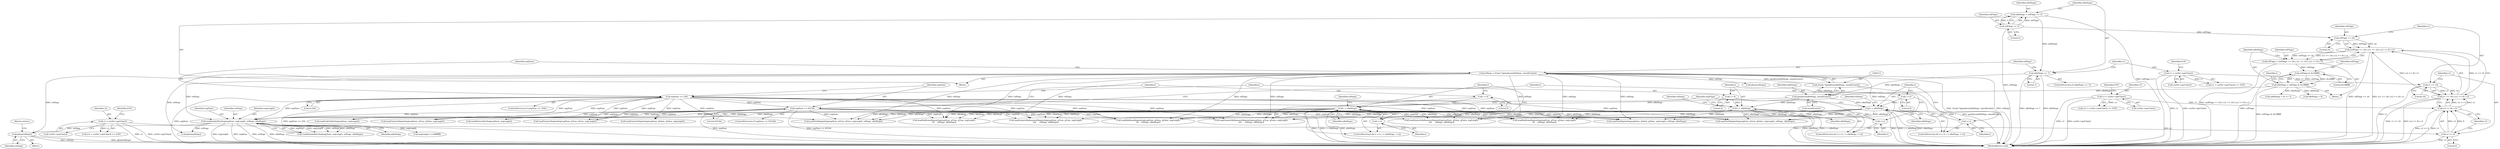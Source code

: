 digraph "0_poppler_58e04a08afee39370283c494ee2e4e392fd3b684@API" {
"1000569" [label="(Call,gfree(refSegs))"];
"1000211" [label="(Call,refSegs = (Guint *)gmallocn(nRefSegs, sizeof(Guint)))"];
"1000213" [label="(Call,(Guint *)gmallocn(nRefSegs, sizeof(Guint)))"];
"1000215" [label="(Call,gmallocn(nRefSegs, sizeof(Guint)))"];
"1000145" [label="(Call,nRefSegs == 7)"];
"1000139" [label="(Call,nRefSegs = refFlags >> 5)"];
"1000141" [label="(Call,refFlags >> 5)"];
"1000184" [label="(Call,nRefSegs = refFlags & 0x1fffffff)"];
"1000186" [label="(Call,refFlags & 0x1fffffff)"];
"1000169" [label="(Call,refFlags = (refFlags << 24) | (c1 << 16) | (c2 << 8) | c3)"];
"1000171" [label="(Call,(refFlags << 24) | (c1 << 16) | (c2 << 8) | c3)"];
"1000172" [label="(Call,refFlags << 24)"];
"1000175" [label="(Call,(c1 << 16) | (c2 << 8) | c3)"];
"1000176" [label="(Call,c1 << 16)"];
"1000152" [label="(Call,c1 = curStr->getChar())"];
"1000179" [label="(Call,(c2 << 8) | c3)"];
"1000180" [label="(Call,c2 << 8)"];
"1000158" [label="(Call,c2 = curStr->getChar())"];
"1000163" [label="(Call,c3 = curStr->getChar())"];
"1000351" [label="(Call,readSymbolDictSeg(segNum, segLength, refSegs, nRefSegs))"];
"1000220" [label="(Call,segNum <= 256)"];
"1000245" [label="(Call,segNum <= 65536)"];
"1000253" [label="(Call,i < nRefSegs)"];
"1000250" [label="(Call,i = 0)"];
"1000256" [label="(Call,++i)"];
"1000274" [label="(Call,i < nRefSegs)"];
"1000277" [label="(Call,++i)"];
"1000271" [label="(Call,i = 0)"];
"1000228" [label="(Call,i < nRefSegs)"];
"1000225" [label="(Call,i = 0)"];
"1000231" [label="(Call,++i)"];
"1000249" [label="(ControlStructure,for (i = 0; i < nRefSegs; ++i))"];
"1000274" [label="(Call,i < nRefSegs)"];
"1000401" [label="(Call,readHalftoneRegionSeg(segNum, gTrue, gFalse, segLength,\n\t\t\t    refSegs, nRefSegs))"];
"1000180" [label="(Call,c2 << 8)"];
"1000449" [label="(Call,readGenericRefinementRegionSeg(segNum, gTrue, gFalse, segLength,\n\t\t\t\t     refSegs, nRefSegs))"];
"1000230" [label="(Identifier,nRefSegs)"];
"1000191" [label="(Identifier,i)"];
"1000573" [label="(Call,gfree(refSegs))"];
"1000254" [label="(Identifier,i)"];
"1000176" [label="(Call,c1 << 16)"];
"1000187" [label="(Identifier,refFlags)"];
"1000175" [label="(Call,(c1 << 16) | (c2 << 8) | c3)"];
"1000352" [label="(Identifier,segNum)"];
"1000161" [label="(Identifier,EOF)"];
"1000158" [label="(Call,c2 = curStr->getChar())"];
"1000360" [label="(Call,readTextRegionSeg(segNum, gFalse, gFalse, segLength, refSegs, nRefSegs))"];
"1000271" [label="(Call,i = 0)"];
"1000139" [label="(Call,nRefSegs = refFlags >> 5)"];
"1000154" [label="(Call,curStr->getChar())"];
"1000162" [label="(Call,(c3 = curStr->getChar()) == EOF)"];
"1000153" [label="(Identifier,c1)"];
"1000188" [label="(Literal,0x1fffffff)"];
"1000433" [label="(Call,readGenericRegionSeg(segNum, gTrue, gTrue, segLength))"];
"1000285" [label="(Identifier,refSegs)"];
"1000226" [label="(Identifier,i)"];
"1000479" [label="(Call,readCodeTableSeg(segNum, segLength))"];
"1000277" [label="(Call,++i)"];
"1000101" [label="(Block,)"];
"1000182" [label="(Literal,8)"];
"1000179" [label="(Call,(c2 << 8) | c3)"];
"1000232" [label="(Identifier,i)"];
"1000144" [label="(ControlStructure,if (nRefSegs == 7))"];
"1000565" [label="(Call,gfree(refSegs))"];
"1000569" [label="(Call,gfree(refSegs))"];
"1000212" [label="(Identifier,refSegs)"];
"1000354" [label="(Identifier,refSegs)"];
"1000174" [label="(Literal,24)"];
"1000275" [label="(Identifier,i)"];
"1000253" [label="(Call,i < nRefSegs)"];
"1000256" [label="(Call,++i)"];
"1000178" [label="(Literal,16)"];
"1000255" [label="(Identifier,nRefSegs)"];
"1000173" [label="(Identifier,refFlags)"];
"1000147" [label="(Literal,7)"];
"1000227" [label="(Literal,0)"];
"1000216" [label="(Identifier,nRefSegs)"];
"1000159" [label="(Identifier,c2)"];
"1000165" [label="(Call,curStr->getChar())"];
"1000246" [label="(Identifier,segNum)"];
"1000224" [label="(ControlStructure,for (i = 0; i < nRefSegs; ++i))"];
"1000172" [label="(Call,refFlags << 24)"];
"1000222" [label="(Literal,256)"];
"1000217" [label="(Call,sizeof(Guint))"];
"1000353" [label="(Identifier,segLength)"];
"1000231" [label="(Call,++i)"];
"1000351" [label="(Call,readSymbolDictSeg(segNum, segLength, refSegs, nRefSegs))"];
"1000169" [label="(Call,refFlags = (refFlags << 24) | (c1 << 16) | (c2 << 8) | c3)"];
"1000164" [label="(Identifier,c3)"];
"1000143" [label="(Literal,5)"];
"1000160" [label="(Call,curStr->getChar())"];
"1000140" [label="(Identifier,nRefSegs)"];
"1000571" [label="(Return,return;)"];
"1000184" [label="(Call,nRefSegs = refFlags & 0x1fffffff)"];
"1000142" [label="(Identifier,refFlags)"];
"1000580" [label="(MethodReturn,void)"];
"1000355" [label="(Identifier,nRefSegs)"];
"1000244" [label="(ControlStructure,if (segNum <= 65536))"];
"1000392" [label="(Call,readHalftoneRegionSeg(segNum, gFalse, gFalse, segLength,\n\t\t\t    refSegs, nRefSegs))"];
"1000221" [label="(Identifier,segNum)"];
"1000151" [label="(Call,(c1 = curStr->getChar()) == EOF)"];
"1000264" [label="(Identifier,refSegs)"];
"1000166" [label="(Identifier,EOF)"];
"1000270" [label="(ControlStructure,for (i = 0; i < nRefSegs; ++i))"];
"1000426" [label="(Call,readGenericRegionSeg(segNum, gTrue, gFalse, segLength))"];
"1000570" [label="(Identifier,refSegs)"];
"1000141" [label="(Call,refFlags >> 5)"];
"1000276" [label="(Identifier,nRefSegs)"];
"1000387" [label="(Call,readPatternDictSeg(segNum, segLength))"];
"1000186" [label="(Call,refFlags & 0x1fffffff)"];
"1000419" [label="(Call,readGenericRegionSeg(segNum, gFalse, gFalse, segLength))"];
"1000257" [label="(Identifier,i)"];
"1000211" [label="(Call,refSegs = (Guint *)gmallocn(nRefSegs, sizeof(Guint)))"];
"1000272" [label="(Identifier,i)"];
"1000239" [label="(Identifier,refSegs)"];
"1000183" [label="(Identifier,c3)"];
"1000195" [label="(Call,(nRefSegs + 9) >> 3)"];
"1000185" [label="(Identifier,nRefSegs)"];
"1000177" [label="(Identifier,c1)"];
"1000252" [label="(Literal,0)"];
"1000155" [label="(Identifier,EOF)"];
"1000171" [label="(Call,(refFlags << 24) | (c1 << 16) | (c2 << 8) | c3)"];
"1000146" [label="(Identifier,nRefSegs)"];
"1000247" [label="(Literal,65536)"];
"1000220" [label="(Call,segNum <= 256)"];
"1000219" [label="(ControlStructure,if (segNum <= 256))"];
"1000410" [label="(Call,readHalftoneRegionSeg(segNum, gTrue, gTrue, segLength,\n\t\t\t    refSegs, nRefSegs))"];
"1000145" [label="(Call,nRefSegs == 7)"];
"1000170" [label="(Identifier,refFlags)"];
"1000291" [label="(Identifier,segFlags)"];
"1000163" [label="(Call,c3 = curStr->getChar())"];
"1000157" [label="(Call,(c2 = curStr->getChar()) == EOF)"];
"1000278" [label="(Identifier,i)"];
"1000251" [label="(Identifier,i)"];
"1000196" [label="(Call,nRefSegs + 9)"];
"1000225" [label="(Call,i = 0)"];
"1000369" [label="(Call,readTextRegionSeg(segNum, gTrue, gFalse, segLength, refSegs, nRefSegs))"];
"1000119" [label="(Block,)"];
"1000213" [label="(Call,(Guint *)gmallocn(nRefSegs, sizeof(Guint)))"];
"1000440" [label="(Call,readGenericRefinementRegionSeg(segNum, gFalse, gFalse, segLength,\n\t\t\t\t     refSegs, nRefSegs))"];
"1000512" [label="(Call,segLength != 0xffffffff)"];
"1000152" [label="(Call,c1 = curStr->getChar())"];
"1000350" [label="(Call,!readSymbolDictSeg(segNum, segLength, refSegs, nRefSegs))"];
"1000228" [label="(Call,i < nRefSegs)"];
"1000273" [label="(Literal,0)"];
"1000378" [label="(Call,readTextRegionSeg(segNum, gTrue, gTrue, segLength, refSegs, nRefSegs))"];
"1000458" [label="(Call,readGenericRefinementRegionSeg(segNum, gTrue, gTrue, segLength,\n\t\t\t\t     refSegs, nRefSegs))"];
"1000181" [label="(Identifier,c2)"];
"1000245" [label="(Call,segNum <= 65536)"];
"1000250" [label="(Call,i = 0)"];
"1000148" [label="(Block,)"];
"1000215" [label="(Call,gmallocn(nRefSegs, sizeof(Guint)))"];
"1000229" [label="(Identifier,i)"];
"1000569" -> "1000101"  [label="AST: "];
"1000569" -> "1000570"  [label="CFG: "];
"1000570" -> "1000569"  [label="AST: "];
"1000571" -> "1000569"  [label="CFG: "];
"1000569" -> "1000580"  [label="DDG: gfree(refSegs)"];
"1000569" -> "1000580"  [label="DDG: refSegs"];
"1000211" -> "1000569"  [label="DDG: refSegs"];
"1000351" -> "1000569"  [label="DDG: refSegs"];
"1000211" -> "1000119"  [label="AST: "];
"1000211" -> "1000213"  [label="CFG: "];
"1000212" -> "1000211"  [label="AST: "];
"1000213" -> "1000211"  [label="AST: "];
"1000221" -> "1000211"  [label="CFG: "];
"1000211" -> "1000580"  [label="DDG: refSegs"];
"1000211" -> "1000580"  [label="DDG: (Guint *)gmallocn(nRefSegs, sizeof(Guint))"];
"1000213" -> "1000211"  [label="DDG: gmallocn(nRefSegs, sizeof(Guint))"];
"1000211" -> "1000351"  [label="DDG: refSegs"];
"1000211" -> "1000360"  [label="DDG: refSegs"];
"1000211" -> "1000369"  [label="DDG: refSegs"];
"1000211" -> "1000378"  [label="DDG: refSegs"];
"1000211" -> "1000392"  [label="DDG: refSegs"];
"1000211" -> "1000401"  [label="DDG: refSegs"];
"1000211" -> "1000410"  [label="DDG: refSegs"];
"1000211" -> "1000440"  [label="DDG: refSegs"];
"1000211" -> "1000449"  [label="DDG: refSegs"];
"1000211" -> "1000458"  [label="DDG: refSegs"];
"1000211" -> "1000565"  [label="DDG: refSegs"];
"1000211" -> "1000573"  [label="DDG: refSegs"];
"1000213" -> "1000215"  [label="CFG: "];
"1000214" -> "1000213"  [label="AST: "];
"1000215" -> "1000213"  [label="AST: "];
"1000213" -> "1000580"  [label="DDG: gmallocn(nRefSegs, sizeof(Guint))"];
"1000215" -> "1000213"  [label="DDG: nRefSegs"];
"1000215" -> "1000217"  [label="CFG: "];
"1000216" -> "1000215"  [label="AST: "];
"1000217" -> "1000215"  [label="AST: "];
"1000145" -> "1000215"  [label="DDG: nRefSegs"];
"1000184" -> "1000215"  [label="DDG: nRefSegs"];
"1000215" -> "1000228"  [label="DDG: nRefSegs"];
"1000215" -> "1000253"  [label="DDG: nRefSegs"];
"1000215" -> "1000274"  [label="DDG: nRefSegs"];
"1000145" -> "1000144"  [label="AST: "];
"1000145" -> "1000147"  [label="CFG: "];
"1000146" -> "1000145"  [label="AST: "];
"1000147" -> "1000145"  [label="AST: "];
"1000153" -> "1000145"  [label="CFG: "];
"1000212" -> "1000145"  [label="CFG: "];
"1000145" -> "1000580"  [label="DDG: nRefSegs == 7"];
"1000145" -> "1000580"  [label="DDG: nRefSegs"];
"1000139" -> "1000145"  [label="DDG: nRefSegs"];
"1000139" -> "1000119"  [label="AST: "];
"1000139" -> "1000141"  [label="CFG: "];
"1000140" -> "1000139"  [label="AST: "];
"1000141" -> "1000139"  [label="AST: "];
"1000146" -> "1000139"  [label="CFG: "];
"1000139" -> "1000580"  [label="DDG: refFlags >> 5"];
"1000141" -> "1000139"  [label="DDG: refFlags"];
"1000141" -> "1000139"  [label="DDG: 5"];
"1000141" -> "1000143"  [label="CFG: "];
"1000142" -> "1000141"  [label="AST: "];
"1000143" -> "1000141"  [label="AST: "];
"1000141" -> "1000580"  [label="DDG: refFlags"];
"1000141" -> "1000172"  [label="DDG: refFlags"];
"1000184" -> "1000148"  [label="AST: "];
"1000184" -> "1000186"  [label="CFG: "];
"1000185" -> "1000184"  [label="AST: "];
"1000186" -> "1000184"  [label="AST: "];
"1000191" -> "1000184"  [label="CFG: "];
"1000184" -> "1000580"  [label="DDG: refFlags & 0x1fffffff"];
"1000186" -> "1000184"  [label="DDG: refFlags"];
"1000186" -> "1000184"  [label="DDG: 0x1fffffff"];
"1000184" -> "1000195"  [label="DDG: nRefSegs"];
"1000184" -> "1000196"  [label="DDG: nRefSegs"];
"1000186" -> "1000188"  [label="CFG: "];
"1000187" -> "1000186"  [label="AST: "];
"1000188" -> "1000186"  [label="AST: "];
"1000186" -> "1000580"  [label="DDG: refFlags"];
"1000169" -> "1000186"  [label="DDG: refFlags"];
"1000169" -> "1000148"  [label="AST: "];
"1000169" -> "1000171"  [label="CFG: "];
"1000170" -> "1000169"  [label="AST: "];
"1000171" -> "1000169"  [label="AST: "];
"1000185" -> "1000169"  [label="CFG: "];
"1000169" -> "1000580"  [label="DDG: (refFlags << 24) | (c1 << 16) | (c2 << 8) | c3"];
"1000171" -> "1000169"  [label="DDG: refFlags << 24"];
"1000171" -> "1000169"  [label="DDG: (c1 << 16) | (c2 << 8) | c3"];
"1000171" -> "1000175"  [label="CFG: "];
"1000172" -> "1000171"  [label="AST: "];
"1000175" -> "1000171"  [label="AST: "];
"1000171" -> "1000580"  [label="DDG: refFlags << 24"];
"1000171" -> "1000580"  [label="DDG: (c1 << 16) | (c2 << 8) | c3"];
"1000172" -> "1000171"  [label="DDG: refFlags"];
"1000172" -> "1000171"  [label="DDG: 24"];
"1000175" -> "1000171"  [label="DDG: c1 << 16"];
"1000175" -> "1000171"  [label="DDG: (c2 << 8) | c3"];
"1000172" -> "1000174"  [label="CFG: "];
"1000173" -> "1000172"  [label="AST: "];
"1000174" -> "1000172"  [label="AST: "];
"1000177" -> "1000172"  [label="CFG: "];
"1000175" -> "1000179"  [label="CFG: "];
"1000176" -> "1000175"  [label="AST: "];
"1000179" -> "1000175"  [label="AST: "];
"1000175" -> "1000580"  [label="DDG: (c2 << 8) | c3"];
"1000175" -> "1000580"  [label="DDG: c1 << 16"];
"1000176" -> "1000175"  [label="DDG: c1"];
"1000176" -> "1000175"  [label="DDG: 16"];
"1000179" -> "1000175"  [label="DDG: c2 << 8"];
"1000179" -> "1000175"  [label="DDG: c3"];
"1000176" -> "1000178"  [label="CFG: "];
"1000177" -> "1000176"  [label="AST: "];
"1000178" -> "1000176"  [label="AST: "];
"1000181" -> "1000176"  [label="CFG: "];
"1000176" -> "1000580"  [label="DDG: c1"];
"1000152" -> "1000176"  [label="DDG: c1"];
"1000152" -> "1000151"  [label="AST: "];
"1000152" -> "1000154"  [label="CFG: "];
"1000153" -> "1000152"  [label="AST: "];
"1000154" -> "1000152"  [label="AST: "];
"1000155" -> "1000152"  [label="CFG: "];
"1000152" -> "1000580"  [label="DDG: c1"];
"1000152" -> "1000580"  [label="DDG: curStr->getChar()"];
"1000152" -> "1000151"  [label="DDG: c1"];
"1000179" -> "1000183"  [label="CFG: "];
"1000180" -> "1000179"  [label="AST: "];
"1000183" -> "1000179"  [label="AST: "];
"1000179" -> "1000580"  [label="DDG: c2 << 8"];
"1000179" -> "1000580"  [label="DDG: c3"];
"1000180" -> "1000179"  [label="DDG: c2"];
"1000180" -> "1000179"  [label="DDG: 8"];
"1000163" -> "1000179"  [label="DDG: c3"];
"1000180" -> "1000182"  [label="CFG: "];
"1000181" -> "1000180"  [label="AST: "];
"1000182" -> "1000180"  [label="AST: "];
"1000183" -> "1000180"  [label="CFG: "];
"1000180" -> "1000580"  [label="DDG: c2"];
"1000158" -> "1000180"  [label="DDG: c2"];
"1000158" -> "1000157"  [label="AST: "];
"1000158" -> "1000160"  [label="CFG: "];
"1000159" -> "1000158"  [label="AST: "];
"1000160" -> "1000158"  [label="AST: "];
"1000161" -> "1000158"  [label="CFG: "];
"1000158" -> "1000580"  [label="DDG: c2"];
"1000158" -> "1000580"  [label="DDG: curStr->getChar()"];
"1000158" -> "1000157"  [label="DDG: c2"];
"1000163" -> "1000162"  [label="AST: "];
"1000163" -> "1000165"  [label="CFG: "];
"1000164" -> "1000163"  [label="AST: "];
"1000165" -> "1000163"  [label="AST: "];
"1000166" -> "1000163"  [label="CFG: "];
"1000163" -> "1000580"  [label="DDG: c3"];
"1000163" -> "1000580"  [label="DDG: curStr->getChar()"];
"1000163" -> "1000162"  [label="DDG: c3"];
"1000351" -> "1000350"  [label="AST: "];
"1000351" -> "1000355"  [label="CFG: "];
"1000352" -> "1000351"  [label="AST: "];
"1000353" -> "1000351"  [label="AST: "];
"1000354" -> "1000351"  [label="AST: "];
"1000355" -> "1000351"  [label="AST: "];
"1000350" -> "1000351"  [label="CFG: "];
"1000351" -> "1000580"  [label="DDG: segLength"];
"1000351" -> "1000580"  [label="DDG: segNum"];
"1000351" -> "1000580"  [label="DDG: refSegs"];
"1000351" -> "1000580"  [label="DDG: nRefSegs"];
"1000351" -> "1000350"  [label="DDG: segNum"];
"1000351" -> "1000350"  [label="DDG: segLength"];
"1000351" -> "1000350"  [label="DDG: refSegs"];
"1000351" -> "1000350"  [label="DDG: nRefSegs"];
"1000220" -> "1000351"  [label="DDG: segNum"];
"1000245" -> "1000351"  [label="DDG: segNum"];
"1000253" -> "1000351"  [label="DDG: nRefSegs"];
"1000274" -> "1000351"  [label="DDG: nRefSegs"];
"1000228" -> "1000351"  [label="DDG: nRefSegs"];
"1000351" -> "1000512"  [label="DDG: segLength"];
"1000351" -> "1000565"  [label="DDG: refSegs"];
"1000220" -> "1000219"  [label="AST: "];
"1000220" -> "1000222"  [label="CFG: "];
"1000221" -> "1000220"  [label="AST: "];
"1000222" -> "1000220"  [label="AST: "];
"1000226" -> "1000220"  [label="CFG: "];
"1000246" -> "1000220"  [label="CFG: "];
"1000220" -> "1000580"  [label="DDG: segNum"];
"1000220" -> "1000580"  [label="DDG: segNum <= 256"];
"1000220" -> "1000245"  [label="DDG: segNum"];
"1000220" -> "1000360"  [label="DDG: segNum"];
"1000220" -> "1000369"  [label="DDG: segNum"];
"1000220" -> "1000378"  [label="DDG: segNum"];
"1000220" -> "1000387"  [label="DDG: segNum"];
"1000220" -> "1000392"  [label="DDG: segNum"];
"1000220" -> "1000401"  [label="DDG: segNum"];
"1000220" -> "1000410"  [label="DDG: segNum"];
"1000220" -> "1000419"  [label="DDG: segNum"];
"1000220" -> "1000426"  [label="DDG: segNum"];
"1000220" -> "1000433"  [label="DDG: segNum"];
"1000220" -> "1000440"  [label="DDG: segNum"];
"1000220" -> "1000449"  [label="DDG: segNum"];
"1000220" -> "1000458"  [label="DDG: segNum"];
"1000220" -> "1000479"  [label="DDG: segNum"];
"1000245" -> "1000244"  [label="AST: "];
"1000245" -> "1000247"  [label="CFG: "];
"1000246" -> "1000245"  [label="AST: "];
"1000247" -> "1000245"  [label="AST: "];
"1000251" -> "1000245"  [label="CFG: "];
"1000272" -> "1000245"  [label="CFG: "];
"1000245" -> "1000580"  [label="DDG: segNum <= 65536"];
"1000245" -> "1000580"  [label="DDG: segNum"];
"1000245" -> "1000360"  [label="DDG: segNum"];
"1000245" -> "1000369"  [label="DDG: segNum"];
"1000245" -> "1000378"  [label="DDG: segNum"];
"1000245" -> "1000387"  [label="DDG: segNum"];
"1000245" -> "1000392"  [label="DDG: segNum"];
"1000245" -> "1000401"  [label="DDG: segNum"];
"1000245" -> "1000410"  [label="DDG: segNum"];
"1000245" -> "1000419"  [label="DDG: segNum"];
"1000245" -> "1000426"  [label="DDG: segNum"];
"1000245" -> "1000433"  [label="DDG: segNum"];
"1000245" -> "1000440"  [label="DDG: segNum"];
"1000245" -> "1000449"  [label="DDG: segNum"];
"1000245" -> "1000458"  [label="DDG: segNum"];
"1000245" -> "1000479"  [label="DDG: segNum"];
"1000253" -> "1000249"  [label="AST: "];
"1000253" -> "1000255"  [label="CFG: "];
"1000254" -> "1000253"  [label="AST: "];
"1000255" -> "1000253"  [label="AST: "];
"1000264" -> "1000253"  [label="CFG: "];
"1000291" -> "1000253"  [label="CFG: "];
"1000253" -> "1000580"  [label="DDG: i < nRefSegs"];
"1000253" -> "1000580"  [label="DDG: nRefSegs"];
"1000253" -> "1000580"  [label="DDG: i"];
"1000250" -> "1000253"  [label="DDG: i"];
"1000256" -> "1000253"  [label="DDG: i"];
"1000253" -> "1000256"  [label="DDG: i"];
"1000253" -> "1000360"  [label="DDG: nRefSegs"];
"1000253" -> "1000369"  [label="DDG: nRefSegs"];
"1000253" -> "1000378"  [label="DDG: nRefSegs"];
"1000253" -> "1000392"  [label="DDG: nRefSegs"];
"1000253" -> "1000401"  [label="DDG: nRefSegs"];
"1000253" -> "1000410"  [label="DDG: nRefSegs"];
"1000253" -> "1000440"  [label="DDG: nRefSegs"];
"1000253" -> "1000449"  [label="DDG: nRefSegs"];
"1000253" -> "1000458"  [label="DDG: nRefSegs"];
"1000250" -> "1000249"  [label="AST: "];
"1000250" -> "1000252"  [label="CFG: "];
"1000251" -> "1000250"  [label="AST: "];
"1000252" -> "1000250"  [label="AST: "];
"1000254" -> "1000250"  [label="CFG: "];
"1000256" -> "1000249"  [label="AST: "];
"1000256" -> "1000257"  [label="CFG: "];
"1000257" -> "1000256"  [label="AST: "];
"1000254" -> "1000256"  [label="CFG: "];
"1000274" -> "1000270"  [label="AST: "];
"1000274" -> "1000276"  [label="CFG: "];
"1000275" -> "1000274"  [label="AST: "];
"1000276" -> "1000274"  [label="AST: "];
"1000285" -> "1000274"  [label="CFG: "];
"1000291" -> "1000274"  [label="CFG: "];
"1000274" -> "1000580"  [label="DDG: i"];
"1000274" -> "1000580"  [label="DDG: i < nRefSegs"];
"1000274" -> "1000580"  [label="DDG: nRefSegs"];
"1000277" -> "1000274"  [label="DDG: i"];
"1000271" -> "1000274"  [label="DDG: i"];
"1000274" -> "1000277"  [label="DDG: i"];
"1000274" -> "1000360"  [label="DDG: nRefSegs"];
"1000274" -> "1000369"  [label="DDG: nRefSegs"];
"1000274" -> "1000378"  [label="DDG: nRefSegs"];
"1000274" -> "1000392"  [label="DDG: nRefSegs"];
"1000274" -> "1000401"  [label="DDG: nRefSegs"];
"1000274" -> "1000410"  [label="DDG: nRefSegs"];
"1000274" -> "1000440"  [label="DDG: nRefSegs"];
"1000274" -> "1000449"  [label="DDG: nRefSegs"];
"1000274" -> "1000458"  [label="DDG: nRefSegs"];
"1000277" -> "1000270"  [label="AST: "];
"1000277" -> "1000278"  [label="CFG: "];
"1000278" -> "1000277"  [label="AST: "];
"1000275" -> "1000277"  [label="CFG: "];
"1000271" -> "1000270"  [label="AST: "];
"1000271" -> "1000273"  [label="CFG: "];
"1000272" -> "1000271"  [label="AST: "];
"1000273" -> "1000271"  [label="AST: "];
"1000275" -> "1000271"  [label="CFG: "];
"1000228" -> "1000224"  [label="AST: "];
"1000228" -> "1000230"  [label="CFG: "];
"1000229" -> "1000228"  [label="AST: "];
"1000230" -> "1000228"  [label="AST: "];
"1000239" -> "1000228"  [label="CFG: "];
"1000291" -> "1000228"  [label="CFG: "];
"1000228" -> "1000580"  [label="DDG: i < nRefSegs"];
"1000228" -> "1000580"  [label="DDG: i"];
"1000228" -> "1000580"  [label="DDG: nRefSegs"];
"1000225" -> "1000228"  [label="DDG: i"];
"1000231" -> "1000228"  [label="DDG: i"];
"1000228" -> "1000231"  [label="DDG: i"];
"1000228" -> "1000360"  [label="DDG: nRefSegs"];
"1000228" -> "1000369"  [label="DDG: nRefSegs"];
"1000228" -> "1000378"  [label="DDG: nRefSegs"];
"1000228" -> "1000392"  [label="DDG: nRefSegs"];
"1000228" -> "1000401"  [label="DDG: nRefSegs"];
"1000228" -> "1000410"  [label="DDG: nRefSegs"];
"1000228" -> "1000440"  [label="DDG: nRefSegs"];
"1000228" -> "1000449"  [label="DDG: nRefSegs"];
"1000228" -> "1000458"  [label="DDG: nRefSegs"];
"1000225" -> "1000224"  [label="AST: "];
"1000225" -> "1000227"  [label="CFG: "];
"1000226" -> "1000225"  [label="AST: "];
"1000227" -> "1000225"  [label="AST: "];
"1000229" -> "1000225"  [label="CFG: "];
"1000231" -> "1000224"  [label="AST: "];
"1000231" -> "1000232"  [label="CFG: "];
"1000232" -> "1000231"  [label="AST: "];
"1000229" -> "1000231"  [label="CFG: "];
}
